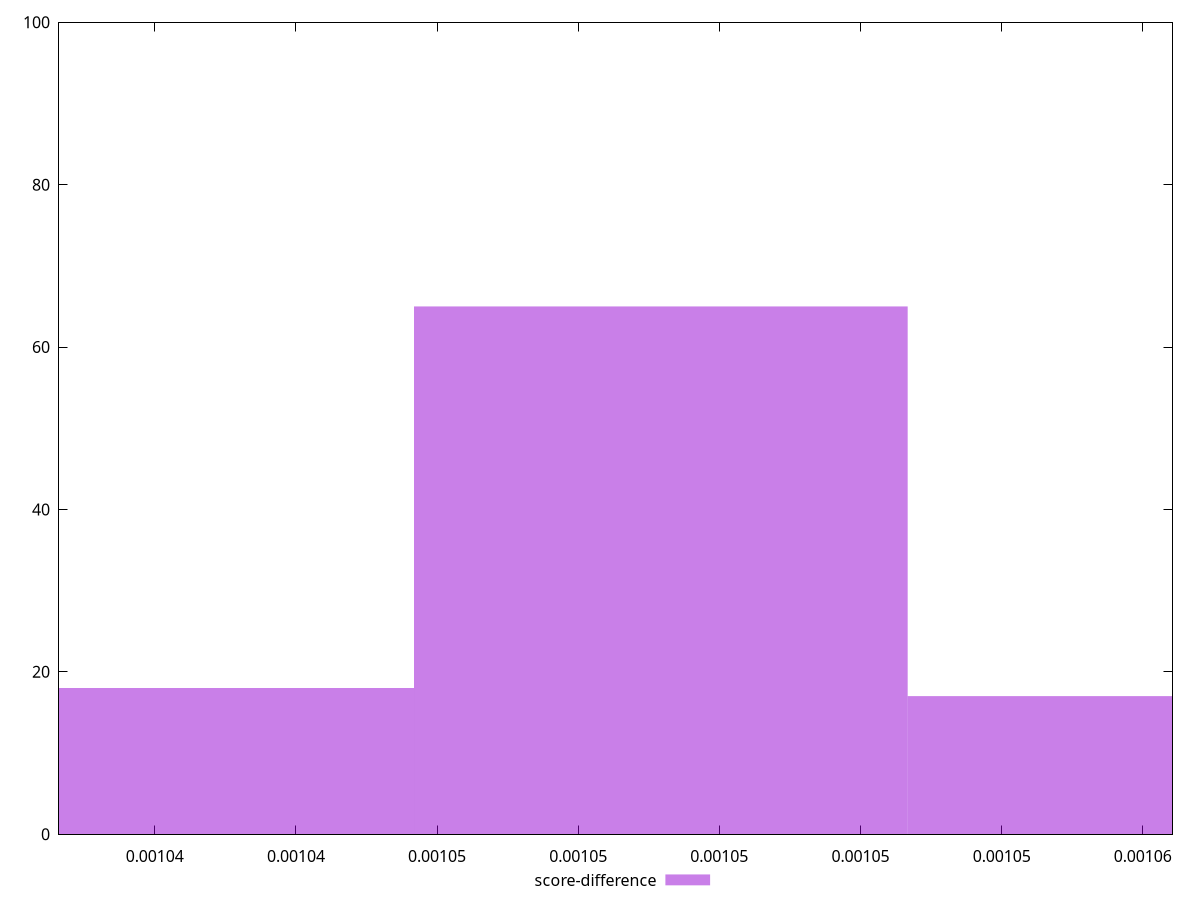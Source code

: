 reset

$scoreDifference <<EOF
0.0010491708223082116 65
0.0010421763501594903 18
0.001056165294456933 17
EOF

set key outside below
set boxwidth 0.000006994472148721411
set xrange [0.0010406437210652708:0.001056420223907173]
set yrange [0:100]
set trange [0:100]
set style fill transparent solid 0.5 noborder
set terminal svg size 640, 490 enhanced background rgb 'white'
set output "reprap/interactive/samples/pages+cached+noexternal+nofonts+nosvg+noimg+nocss+nojs/score-difference/histogram.svg"

plot $scoreDifference title "score-difference" with boxes

reset
